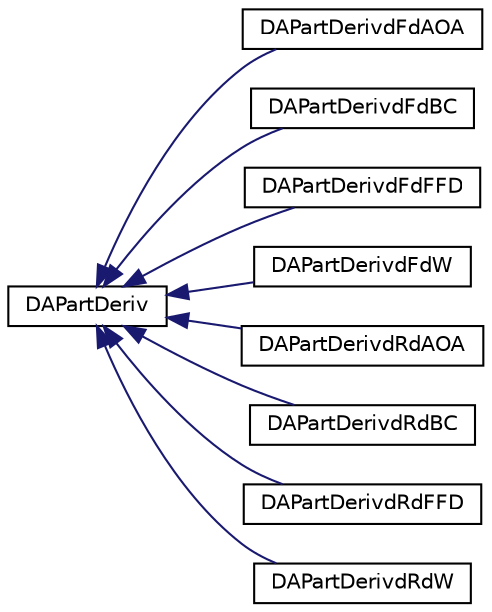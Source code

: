 digraph "Graphical Class Hierarchy"
{
  bgcolor="transparent";
  edge [fontname="Helvetica",fontsize="10",labelfontname="Helvetica",labelfontsize="10"];
  node [fontname="Helvetica",fontsize="10",shape=record];
  rankdir="LR";
  Node0 [label="DAPartDeriv",height=0.2,width=0.4,color="black",URL="$classFoam_1_1DAPartDeriv.html"];
  Node0 -> Node1 [dir="back",color="midnightblue",fontsize="10",style="solid",fontname="Helvetica"];
  Node1 [label="DAPartDerivdFdAOA",height=0.2,width=0.4,color="black",URL="$classFoam_1_1DAPartDerivdFdAOA.html"];
  Node0 -> Node2 [dir="back",color="midnightblue",fontsize="10",style="solid",fontname="Helvetica"];
  Node2 [label="DAPartDerivdFdBC",height=0.2,width=0.4,color="black",URL="$classFoam_1_1DAPartDerivdFdBC.html"];
  Node0 -> Node3 [dir="back",color="midnightblue",fontsize="10",style="solid",fontname="Helvetica"];
  Node3 [label="DAPartDerivdFdFFD",height=0.2,width=0.4,color="black",URL="$classFoam_1_1DAPartDerivdFdFFD.html"];
  Node0 -> Node4 [dir="back",color="midnightblue",fontsize="10",style="solid",fontname="Helvetica"];
  Node4 [label="DAPartDerivdFdW",height=0.2,width=0.4,color="black",URL="$classFoam_1_1DAPartDerivdFdW.html"];
  Node0 -> Node5 [dir="back",color="midnightblue",fontsize="10",style="solid",fontname="Helvetica"];
  Node5 [label="DAPartDerivdRdAOA",height=0.2,width=0.4,color="black",URL="$classFoam_1_1DAPartDerivdRdAOA.html"];
  Node0 -> Node6 [dir="back",color="midnightblue",fontsize="10",style="solid",fontname="Helvetica"];
  Node6 [label="DAPartDerivdRdBC",height=0.2,width=0.4,color="black",URL="$classFoam_1_1DAPartDerivdRdBC.html"];
  Node0 -> Node7 [dir="back",color="midnightblue",fontsize="10",style="solid",fontname="Helvetica"];
  Node7 [label="DAPartDerivdRdFFD",height=0.2,width=0.4,color="black",URL="$classFoam_1_1DAPartDerivdRdFFD.html"];
  Node0 -> Node8 [dir="back",color="midnightblue",fontsize="10",style="solid",fontname="Helvetica"];
  Node8 [label="DAPartDerivdRdW",height=0.2,width=0.4,color="black",URL="$classFoam_1_1DAPartDerivdRdW.html"];
}
